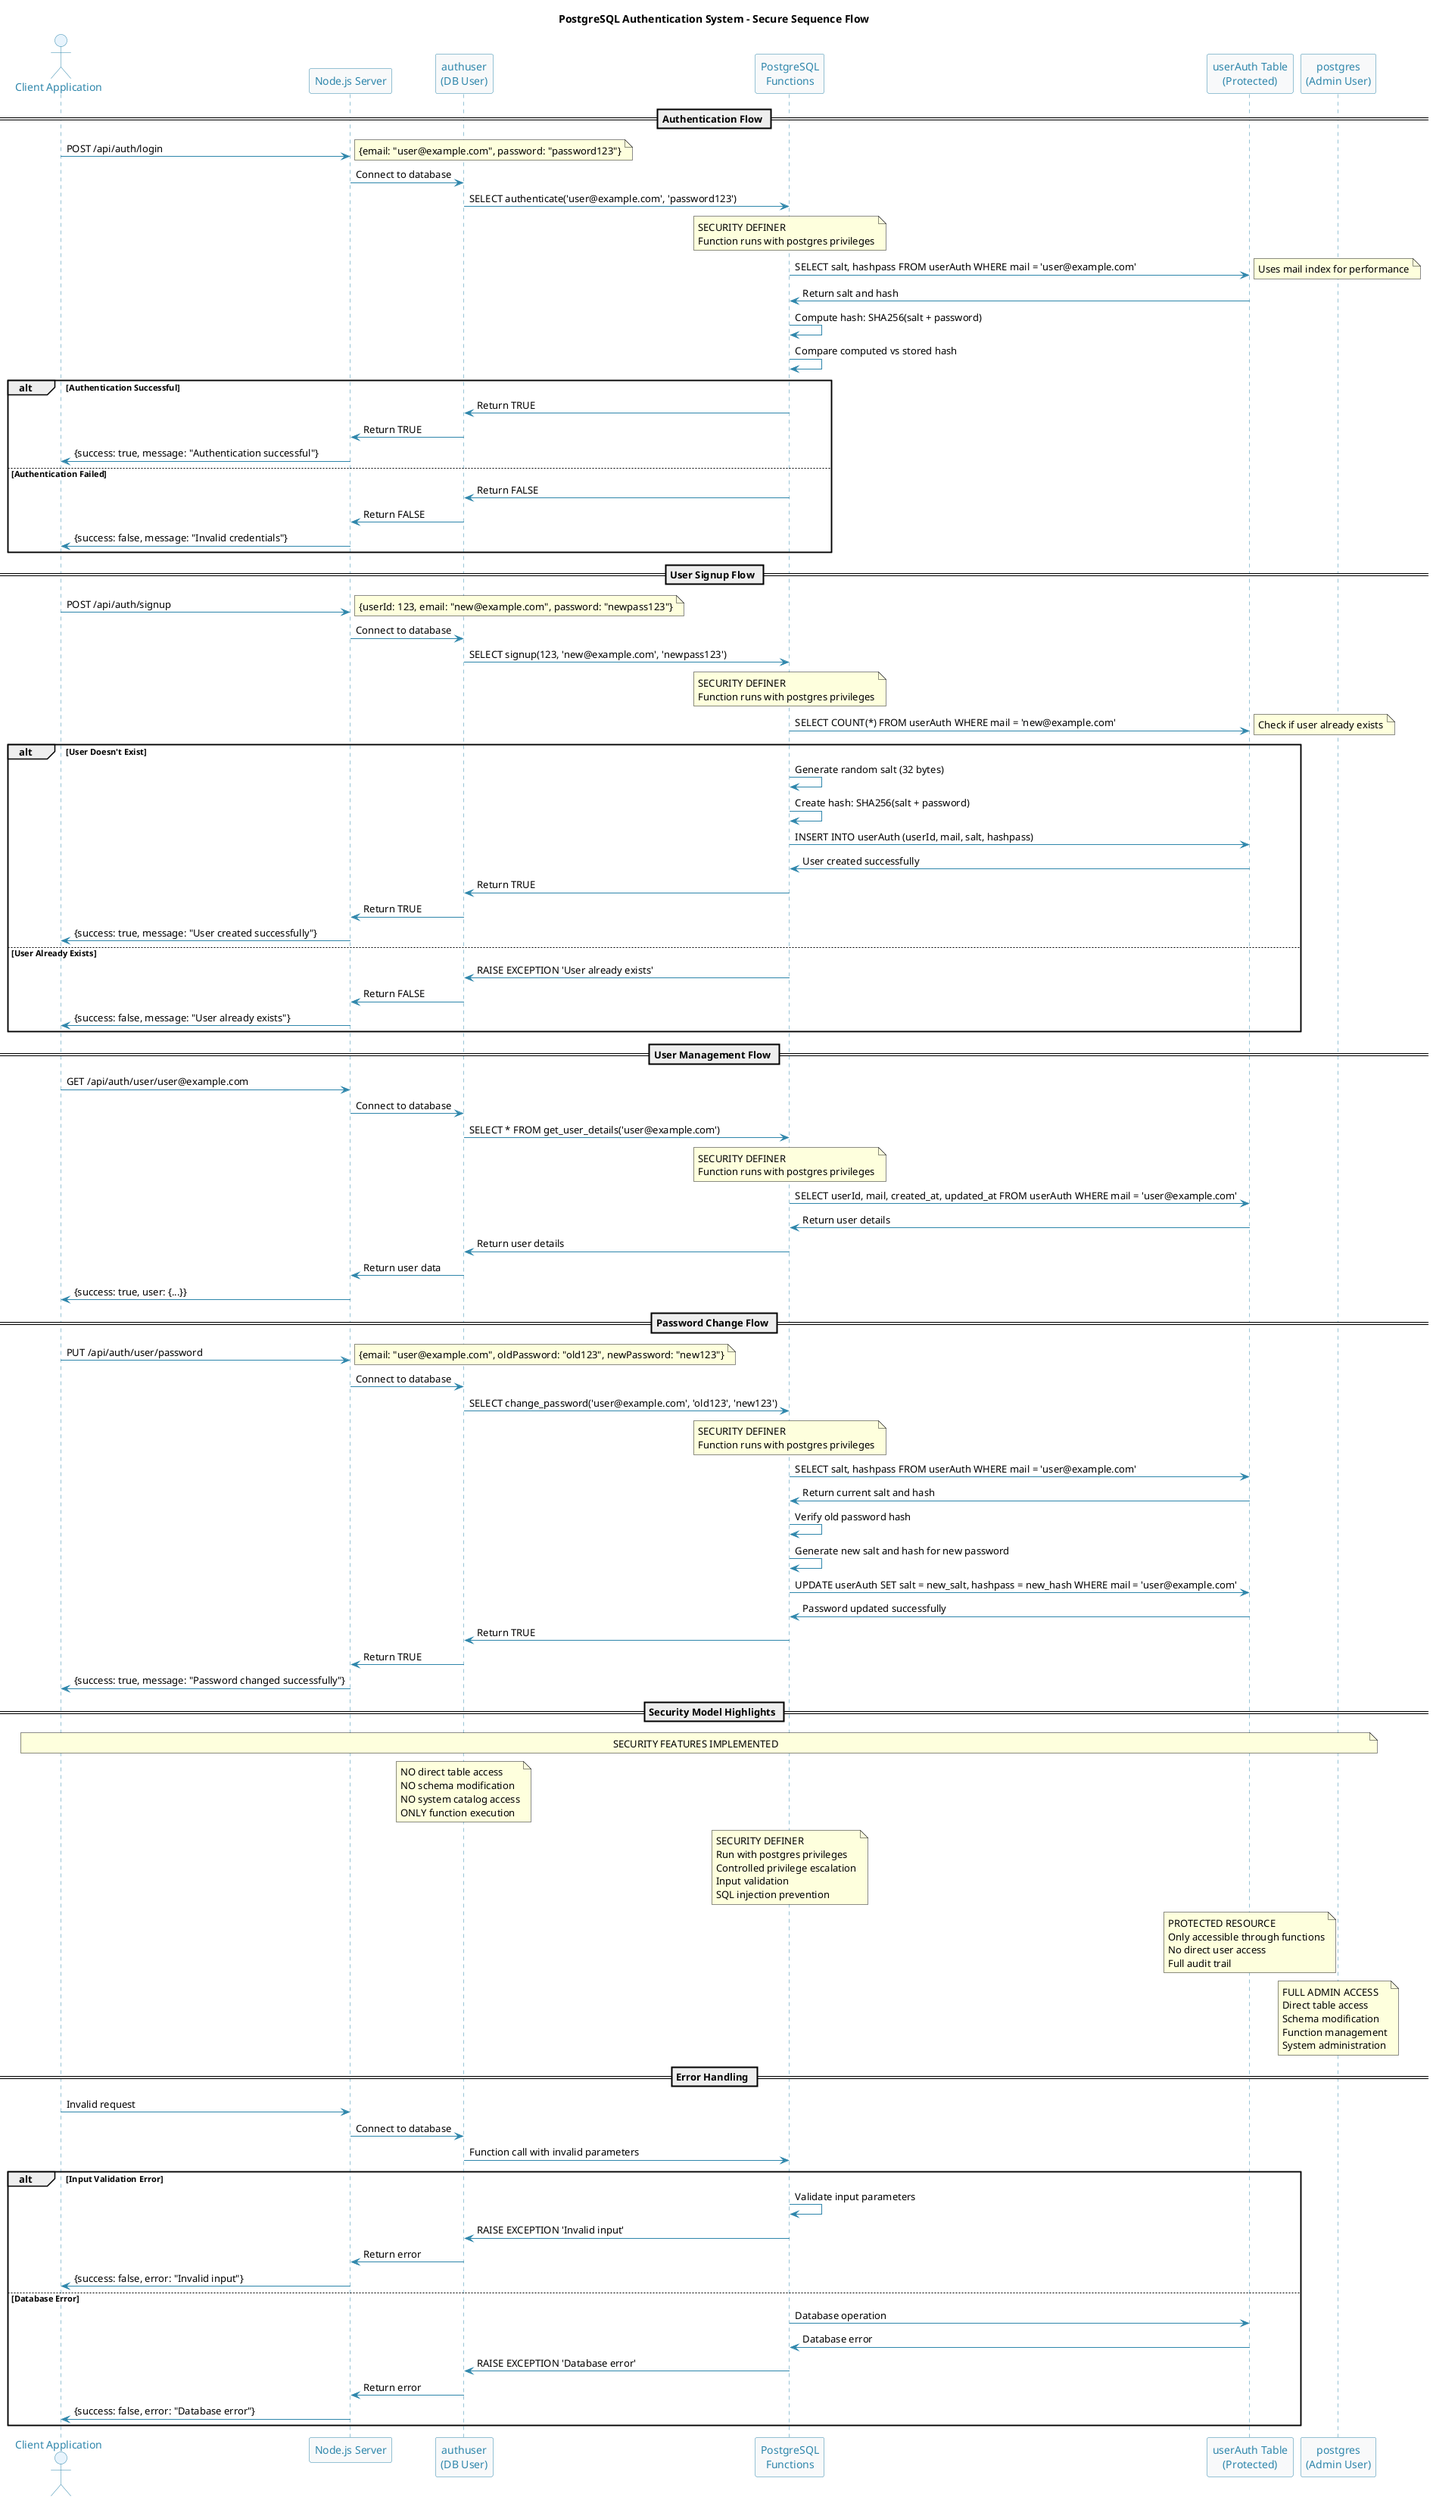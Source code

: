 @startuml PostgreSQL Authentication System Sequence Diagram
skinparam backgroundColor #FFFFFF
skinparam sequence {
    ArrowColor #2E86AB
    ActorBorderColor #2E86AB
    LifeLineBorderColor #2E86AB
    ParticipantBorderColor #2E86AB
    ParticipantBackgroundColor #F8F9FA
    ParticipantFontColor #2E86AB
    ActorBackgroundColor #E8F4FD
    ActorFontColor #2E86AB
}

title PostgreSQL Authentication System - Secure Sequence Flow

actor "Client Application" as Client
participant "Node.js Server" as Server
participant "authuser\n(DB User)" as AuthUser
participant "PostgreSQL\nFunctions" as Functions
participant "userAuth Table\n(Protected)" as Table
participant "postgres\n(Admin User)" as Admin

== Authentication Flow ==

Client -> Server: POST /api/auth/login
note right: {email: "user@example.com", password: "password123"}

Server -> AuthUser: Connect to database
AuthUser -> Functions: SELECT authenticate('user@example.com', 'password123')

note over Functions: SECURITY DEFINER\nFunction runs with postgres privileges

Functions -> Table: SELECT salt, hashpass FROM userAuth WHERE mail = 'user@example.com'
note right: Uses mail index for performance

Table -> Functions: Return salt and hash
Functions -> Functions: Compute hash: SHA256(salt + password)
Functions -> Functions: Compare computed vs stored hash

alt Authentication Successful
    Functions -> AuthUser: Return TRUE
    AuthUser -> Server: Return TRUE
    Server -> Client: {success: true, message: "Authentication successful"}
else Authentication Failed
    Functions -> AuthUser: Return FALSE
    AuthUser -> Server: Return FALSE
    Server -> Client: {success: false, message: "Invalid credentials"}
end

== User Signup Flow ==

Client -> Server: POST /api/auth/signup
note right: {userId: 123, email: "new@example.com", password: "newpass123"}

Server -> AuthUser: Connect to database
AuthUser -> Functions: SELECT signup(123, 'new@example.com', 'newpass123')

note over Functions: SECURITY DEFINER\nFunction runs with postgres privileges

Functions -> Table: SELECT COUNT(*) FROM userAuth WHERE mail = 'new@example.com'
note right: Check if user already exists

alt User Doesn't Exist
    Functions -> Functions: Generate random salt (32 bytes)
    Functions -> Functions: Create hash: SHA256(salt + password)
    Functions -> Table: INSERT INTO userAuth (userId, mail, salt, hashpass)
    Table -> Functions: User created successfully
    Functions -> AuthUser: Return TRUE
    AuthUser -> Server: Return TRUE
    Server -> Client: {success: true, message: "User created successfully"}
else User Already Exists
    Functions -> AuthUser: RAISE EXCEPTION 'User already exists'
    AuthUser -> Server: Return FALSE
    Server -> Client: {success: false, message: "User already exists"}
end

== User Management Flow ==

Client -> Server: GET /api/auth/user/user@example.com
Server -> AuthUser: Connect to database
AuthUser -> Functions: SELECT * FROM get_user_details('user@example.com')

note over Functions: SECURITY DEFINER\nFunction runs with postgres privileges

Functions -> Table: SELECT userId, mail, created_at, updated_at FROM userAuth WHERE mail = 'user@example.com'
Table -> Functions: Return user details
Functions -> AuthUser: Return user details
AuthUser -> Server: Return user data
Server -> Client: {success: true, user: {...}}

== Password Change Flow ==

Client -> Server: PUT /api/auth/user/password
note right: {email: "user@example.com", oldPassword: "old123", newPassword: "new123"}

Server -> AuthUser: Connect to database
AuthUser -> Functions: SELECT change_password('user@example.com', 'old123', 'new123')

note over Functions: SECURITY DEFINER\nFunction runs with postgres privileges

Functions -> Table: SELECT salt, hashpass FROM userAuth WHERE mail = 'user@example.com'
Table -> Functions: Return current salt and hash
Functions -> Functions: Verify old password hash
Functions -> Functions: Generate new salt and hash for new password
Functions -> Table: UPDATE userAuth SET salt = new_salt, hashpass = new_hash WHERE mail = 'user@example.com'
Table -> Functions: Password updated successfully
Functions -> AuthUser: Return TRUE
AuthUser -> Server: Return TRUE
Server -> Client: {success: true, message: "Password changed successfully"}

== Security Model Highlights ==

note over Client, Admin: SECURITY FEATURES IMPLEMENTED

note over AuthUser: NO direct table access\nNO schema modification\nNO system catalog access\nONLY function execution

note over Functions: SECURITY DEFINER\nRun with postgres privileges\nControlled privilege escalation\nInput validation\nSQL injection prevention

note over Table: PROTECTED RESOURCE\nOnly accessible through functions\nNo direct user access\nFull audit trail

note over Admin: FULL ADMIN ACCESS\nDirect table access\nSchema modification\nFunction management\nSystem administration

== Error Handling ==

Client -> Server: Invalid request
Server -> AuthUser: Connect to database
AuthUser -> Functions: Function call with invalid parameters

alt Input Validation Error
    Functions -> Functions: Validate input parameters
    Functions -> AuthUser: RAISE EXCEPTION 'Invalid input'
    AuthUser -> Server: Return error
    Server -> Client: {success: false, error: "Invalid input"}
else Database Error
    Functions -> Table: Database operation
    Table -> Functions: Database error
    Functions -> AuthUser: RAISE EXCEPTION 'Database error'
    AuthUser -> Server: Return error
    Server -> Client: {success: false, error: "Database error"}
end

@enduml
